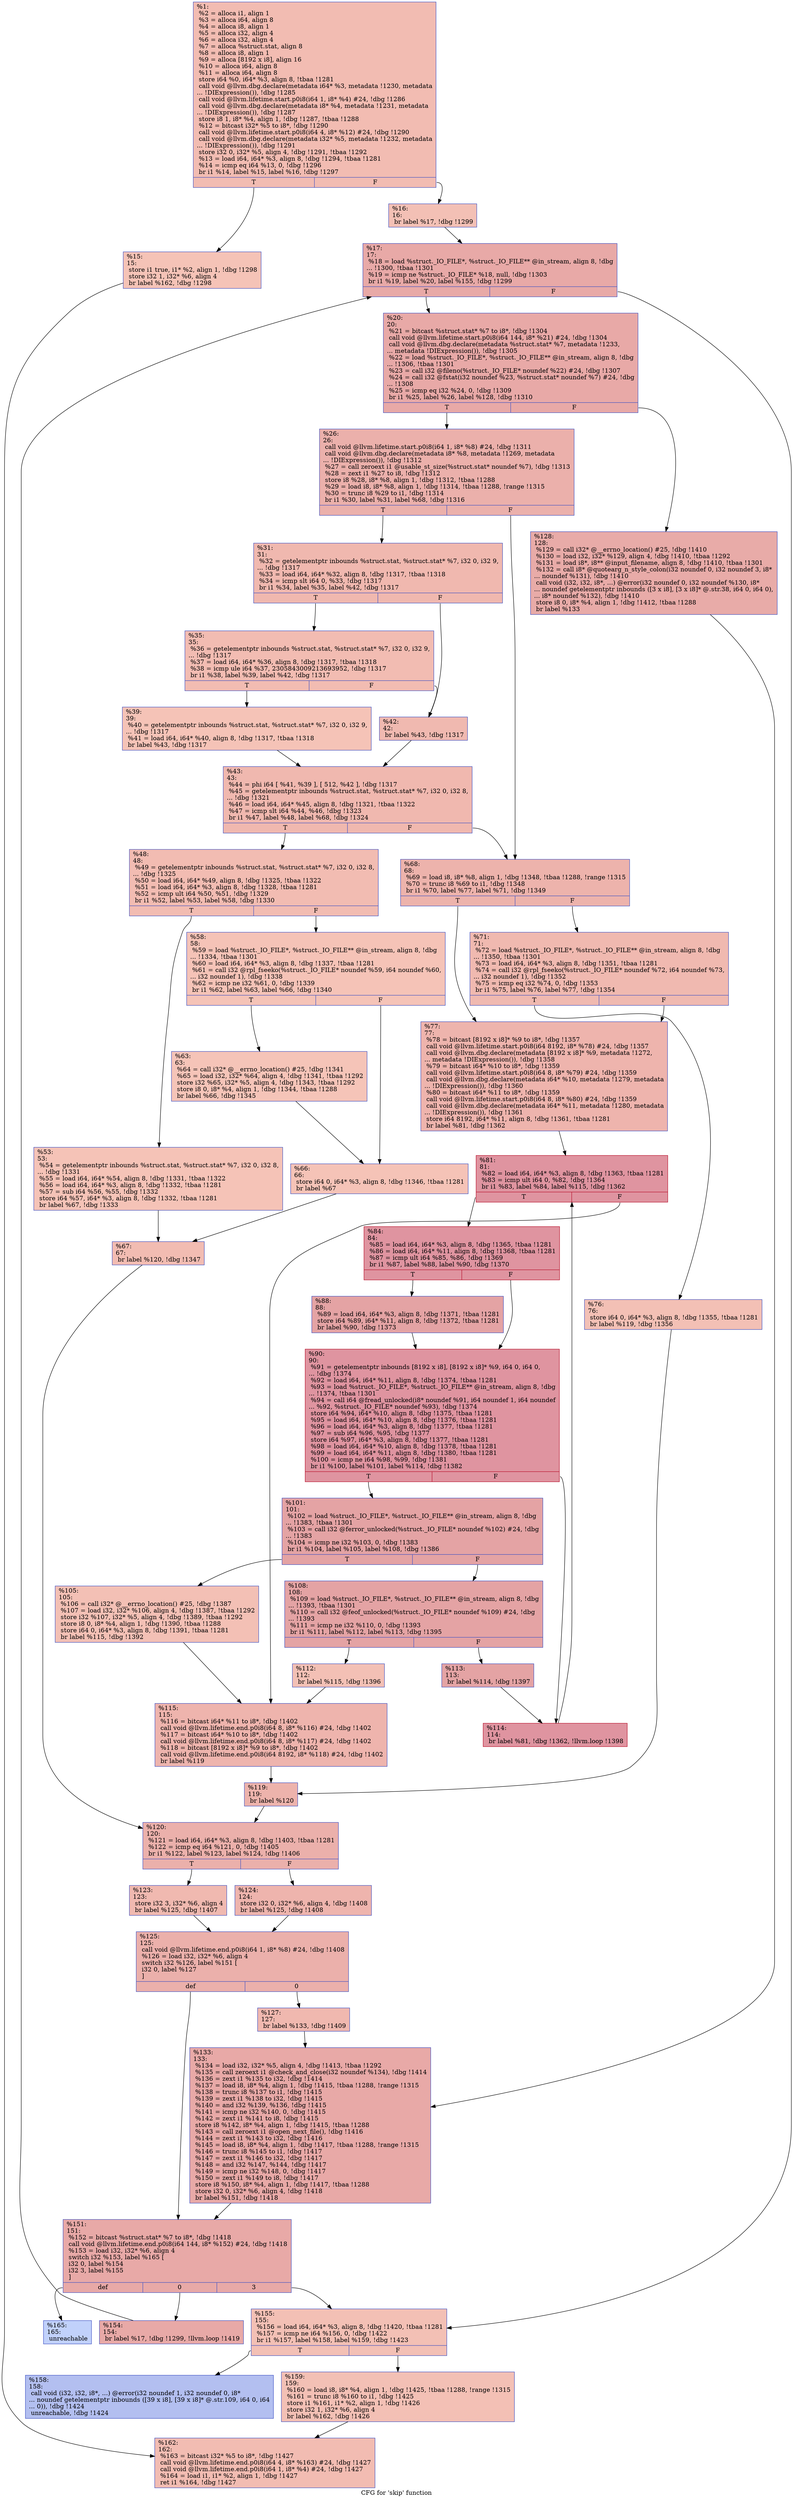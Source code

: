 digraph "CFG for 'skip' function" {
	label="CFG for 'skip' function";

	Node0x9af560 [shape=record,color="#3d50c3ff", style=filled, fillcolor="#e1675170",label="{%1:\l  %2 = alloca i1, align 1\l  %3 = alloca i64, align 8\l  %4 = alloca i8, align 1\l  %5 = alloca i32, align 4\l  %6 = alloca i32, align 4\l  %7 = alloca %struct.stat, align 8\l  %8 = alloca i8, align 1\l  %9 = alloca [8192 x i8], align 16\l  %10 = alloca i64, align 8\l  %11 = alloca i64, align 8\l  store i64 %0, i64* %3, align 8, !tbaa !1281\l  call void @llvm.dbg.declare(metadata i64* %3, metadata !1230, metadata\l... !DIExpression()), !dbg !1285\l  call void @llvm.lifetime.start.p0i8(i64 1, i8* %4) #24, !dbg !1286\l  call void @llvm.dbg.declare(metadata i8* %4, metadata !1231, metadata\l... !DIExpression()), !dbg !1287\l  store i8 1, i8* %4, align 1, !dbg !1287, !tbaa !1288\l  %12 = bitcast i32* %5 to i8*, !dbg !1290\l  call void @llvm.lifetime.start.p0i8(i64 4, i8* %12) #24, !dbg !1290\l  call void @llvm.dbg.declare(metadata i32* %5, metadata !1232, metadata\l... !DIExpression()), !dbg !1291\l  store i32 0, i32* %5, align 4, !dbg !1291, !tbaa !1292\l  %13 = load i64, i64* %3, align 8, !dbg !1294, !tbaa !1281\l  %14 = icmp eq i64 %13, 0, !dbg !1296\l  br i1 %14, label %15, label %16, !dbg !1297\l|{<s0>T|<s1>F}}"];
	Node0x9af560:s0 -> Node0x9824c0;
	Node0x9af560:s1 -> Node0x982510;
	Node0x9824c0 [shape=record,color="#3d50c3ff", style=filled, fillcolor="#e8765c70",label="{%15:\l15:                                               \l  store i1 true, i1* %2, align 1, !dbg !1298\l  store i32 1, i32* %6, align 4\l  br label %162, !dbg !1298\l}"];
	Node0x9824c0 -> Node0x983280;
	Node0x982510 [shape=record,color="#3d50c3ff", style=filled, fillcolor="#e5705870",label="{%16:\l16:                                               \l  br label %17, !dbg !1299\l}"];
	Node0x982510 -> Node0x982560;
	Node0x982560 [shape=record,color="#3d50c3ff", style=filled, fillcolor="#ca3b3770",label="{%17:\l17:                                               \l  %18 = load %struct._IO_FILE*, %struct._IO_FILE** @in_stream, align 8, !dbg\l... !1300, !tbaa !1301\l  %19 = icmp ne %struct._IO_FILE* %18, null, !dbg !1303\l  br i1 %19, label %20, label %155, !dbg !1299\l|{<s0>T|<s1>F}}"];
	Node0x982560:s0 -> Node0x9825b0;
	Node0x982560:s1 -> Node0x983190;
	Node0x9825b0 [shape=record,color="#3d50c3ff", style=filled, fillcolor="#ca3b3770",label="{%20:\l20:                                               \l  %21 = bitcast %struct.stat* %7 to i8*, !dbg !1304\l  call void @llvm.lifetime.start.p0i8(i64 144, i8* %21) #24, !dbg !1304\l  call void @llvm.dbg.declare(metadata %struct.stat* %7, metadata !1233,\l... metadata !DIExpression()), !dbg !1305\l  %22 = load %struct._IO_FILE*, %struct._IO_FILE** @in_stream, align 8, !dbg\l... !1306, !tbaa !1301\l  %23 = call i32 @fileno(%struct._IO_FILE* noundef %22) #24, !dbg !1307\l  %24 = call i32 @fstat(i32 noundef %23, %struct.stat* noundef %7) #24, !dbg\l... !1308\l  %25 = icmp eq i32 %24, 0, !dbg !1309\l  br i1 %25, label %26, label %128, !dbg !1310\l|{<s0>T|<s1>F}}"];
	Node0x9825b0:s0 -> Node0x982600;
	Node0x9825b0:s1 -> Node0x983050;
	Node0x982600 [shape=record,color="#3d50c3ff", style=filled, fillcolor="#d24b4070",label="{%26:\l26:                                               \l  call void @llvm.lifetime.start.p0i8(i64 1, i8* %8) #24, !dbg !1311\l  call void @llvm.dbg.declare(metadata i8* %8, metadata !1269, metadata\l... !DIExpression()), !dbg !1312\l  %27 = call zeroext i1 @usable_st_size(%struct.stat* noundef %7), !dbg !1313\l  %28 = zext i1 %27 to i8, !dbg !1312\l  store i8 %28, i8* %8, align 1, !dbg !1312, !tbaa !1288\l  %29 = load i8, i8* %8, align 1, !dbg !1314, !tbaa !1288, !range !1315\l  %30 = trunc i8 %29 to i1, !dbg !1314\l  br i1 %30, label %31, label %68, !dbg !1316\l|{<s0>T|<s1>F}}"];
	Node0x982600:s0 -> Node0x982650;
	Node0x982600:s1 -> Node0x9829c0;
	Node0x982650 [shape=record,color="#3d50c3ff", style=filled, fillcolor="#dc5d4a70",label="{%31:\l31:                                               \l  %32 = getelementptr inbounds %struct.stat, %struct.stat* %7, i32 0, i32 9,\l... !dbg !1317\l  %33 = load i64, i64* %32, align 8, !dbg !1317, !tbaa !1318\l  %34 = icmp slt i64 0, %33, !dbg !1317\l  br i1 %34, label %35, label %42, !dbg !1317\l|{<s0>T|<s1>F}}"];
	Node0x982650:s0 -> Node0x9826a0;
	Node0x982650:s1 -> Node0x982740;
	Node0x9826a0 [shape=record,color="#3d50c3ff", style=filled, fillcolor="#e1675170",label="{%35:\l35:                                               \l  %36 = getelementptr inbounds %struct.stat, %struct.stat* %7, i32 0, i32 9,\l... !dbg !1317\l  %37 = load i64, i64* %36, align 8, !dbg !1317, !tbaa !1318\l  %38 = icmp ule i64 %37, 2305843009213693952, !dbg !1317\l  br i1 %38, label %39, label %42, !dbg !1317\l|{<s0>T|<s1>F}}"];
	Node0x9826a0:s0 -> Node0x9826f0;
	Node0x9826a0:s1 -> Node0x982740;
	Node0x9826f0 [shape=record,color="#3d50c3ff", style=filled, fillcolor="#e8765c70",label="{%39:\l39:                                               \l  %40 = getelementptr inbounds %struct.stat, %struct.stat* %7, i32 0, i32 9,\l... !dbg !1317\l  %41 = load i64, i64* %40, align 8, !dbg !1317, !tbaa !1318\l  br label %43, !dbg !1317\l}"];
	Node0x9826f0 -> Node0x982790;
	Node0x982740 [shape=record,color="#3d50c3ff", style=filled, fillcolor="#de614d70",label="{%42:\l42:                                               \l  br label %43, !dbg !1317\l}"];
	Node0x982740 -> Node0x982790;
	Node0x982790 [shape=record,color="#3d50c3ff", style=filled, fillcolor="#dc5d4a70",label="{%43:\l43:                                               \l  %44 = phi i64 [ %41, %39 ], [ 512, %42 ], !dbg !1317\l  %45 = getelementptr inbounds %struct.stat, %struct.stat* %7, i32 0, i32 8,\l... !dbg !1321\l  %46 = load i64, i64* %45, align 8, !dbg !1321, !tbaa !1322\l  %47 = icmp slt i64 %44, %46, !dbg !1323\l  br i1 %47, label %48, label %68, !dbg !1324\l|{<s0>T|<s1>F}}"];
	Node0x982790:s0 -> Node0x9827e0;
	Node0x982790:s1 -> Node0x9829c0;
	Node0x9827e0 [shape=record,color="#3d50c3ff", style=filled, fillcolor="#e1675170",label="{%48:\l48:                                               \l  %49 = getelementptr inbounds %struct.stat, %struct.stat* %7, i32 0, i32 8,\l... !dbg !1325\l  %50 = load i64, i64* %49, align 8, !dbg !1325, !tbaa !1322\l  %51 = load i64, i64* %3, align 8, !dbg !1328, !tbaa !1281\l  %52 = icmp ult i64 %50, %51, !dbg !1329\l  br i1 %52, label %53, label %58, !dbg !1330\l|{<s0>T|<s1>F}}"];
	Node0x9827e0:s0 -> Node0x982830;
	Node0x9827e0:s1 -> Node0x982880;
	Node0x982830 [shape=record,color="#3d50c3ff", style=filled, fillcolor="#e8765c70",label="{%53:\l53:                                               \l  %54 = getelementptr inbounds %struct.stat, %struct.stat* %7, i32 0, i32 8,\l... !dbg !1331\l  %55 = load i64, i64* %54, align 8, !dbg !1331, !tbaa !1322\l  %56 = load i64, i64* %3, align 8, !dbg !1332, !tbaa !1281\l  %57 = sub i64 %56, %55, !dbg !1332\l  store i64 %57, i64* %3, align 8, !dbg !1332, !tbaa !1281\l  br label %67, !dbg !1333\l}"];
	Node0x982830 -> Node0x982970;
	Node0x982880 [shape=record,color="#3d50c3ff", style=filled, fillcolor="#e8765c70",label="{%58:\l58:                                               \l  %59 = load %struct._IO_FILE*, %struct._IO_FILE** @in_stream, align 8, !dbg\l... !1334, !tbaa !1301\l  %60 = load i64, i64* %3, align 8, !dbg !1337, !tbaa !1281\l  %61 = call i32 @rpl_fseeko(%struct._IO_FILE* noundef %59, i64 noundef %60,\l... i32 noundef 1), !dbg !1338\l  %62 = icmp ne i32 %61, 0, !dbg !1339\l  br i1 %62, label %63, label %66, !dbg !1340\l|{<s0>T|<s1>F}}"];
	Node0x982880:s0 -> Node0x9828d0;
	Node0x982880:s1 -> Node0x982920;
	Node0x9828d0 [shape=record,color="#3d50c3ff", style=filled, fillcolor="#e97a5f70",label="{%63:\l63:                                               \l  %64 = call i32* @__errno_location() #25, !dbg !1341\l  %65 = load i32, i32* %64, align 4, !dbg !1341, !tbaa !1292\l  store i32 %65, i32* %5, align 4, !dbg !1343, !tbaa !1292\l  store i8 0, i8* %4, align 1, !dbg !1344, !tbaa !1288\l  br label %66, !dbg !1345\l}"];
	Node0x9828d0 -> Node0x982920;
	Node0x982920 [shape=record,color="#3d50c3ff", style=filled, fillcolor="#e8765c70",label="{%66:\l66:                                               \l  store i64 0, i64* %3, align 8, !dbg !1346, !tbaa !1281\l  br label %67\l}"];
	Node0x982920 -> Node0x982970;
	Node0x982970 [shape=record,color="#3d50c3ff", style=filled, fillcolor="#e1675170",label="{%67:\l67:                                               \l  br label %120, !dbg !1347\l}"];
	Node0x982970 -> Node0x982ec0;
	Node0x9829c0 [shape=record,color="#3d50c3ff", style=filled, fillcolor="#d6524470",label="{%68:\l68:                                               \l  %69 = load i8, i8* %8, align 1, !dbg !1348, !tbaa !1288, !range !1315\l  %70 = trunc i8 %69 to i1, !dbg !1348\l  br i1 %70, label %77, label %71, !dbg !1349\l|{<s0>T|<s1>F}}"];
	Node0x9829c0:s0 -> Node0x982ab0;
	Node0x9829c0:s1 -> Node0x982a10;
	Node0x982a10 [shape=record,color="#3d50c3ff", style=filled, fillcolor="#de614d70",label="{%71:\l71:                                               \l  %72 = load %struct._IO_FILE*, %struct._IO_FILE** @in_stream, align 8, !dbg\l... !1350, !tbaa !1301\l  %73 = load i64, i64* %3, align 8, !dbg !1351, !tbaa !1281\l  %74 = call i32 @rpl_fseeko(%struct._IO_FILE* noundef %72, i64 noundef %73,\l... i32 noundef 1), !dbg !1352\l  %75 = icmp eq i32 %74, 0, !dbg !1353\l  br i1 %75, label %76, label %77, !dbg !1354\l|{<s0>T|<s1>F}}"];
	Node0x982a10:s0 -> Node0x982a60;
	Node0x982a10:s1 -> Node0x982ab0;
	Node0x982a60 [shape=record,color="#3d50c3ff", style=filled, fillcolor="#e5705870",label="{%76:\l76:                                               \l  store i64 0, i64* %3, align 8, !dbg !1355, !tbaa !1281\l  br label %119, !dbg !1356\l}"];
	Node0x982a60 -> Node0x982e70;
	Node0x982ab0 [shape=record,color="#3d50c3ff", style=filled, fillcolor="#d8564670",label="{%77:\l77:                                               \l  %78 = bitcast [8192 x i8]* %9 to i8*, !dbg !1357\l  call void @llvm.lifetime.start.p0i8(i64 8192, i8* %78) #24, !dbg !1357\l  call void @llvm.dbg.declare(metadata [8192 x i8]* %9, metadata !1272,\l... metadata !DIExpression()), !dbg !1358\l  %79 = bitcast i64* %10 to i8*, !dbg !1359\l  call void @llvm.lifetime.start.p0i8(i64 8, i8* %79) #24, !dbg !1359\l  call void @llvm.dbg.declare(metadata i64* %10, metadata !1279, metadata\l... !DIExpression()), !dbg !1360\l  %80 = bitcast i64* %11 to i8*, !dbg !1359\l  call void @llvm.lifetime.start.p0i8(i64 8, i8* %80) #24, !dbg !1359\l  call void @llvm.dbg.declare(metadata i64* %11, metadata !1280, metadata\l... !DIExpression()), !dbg !1361\l  store i64 8192, i64* %11, align 8, !dbg !1361, !tbaa !1281\l  br label %81, !dbg !1362\l}"];
	Node0x982ab0 -> Node0x982b00;
	Node0x982b00 [shape=record,color="#b70d28ff", style=filled, fillcolor="#b70d2870",label="{%81:\l81:                                               \l  %82 = load i64, i64* %3, align 8, !dbg !1363, !tbaa !1281\l  %83 = icmp ult i64 0, %82, !dbg !1364\l  br i1 %83, label %84, label %115, !dbg !1362\l|{<s0>T|<s1>F}}"];
	Node0x982b00:s0 -> Node0x982b50;
	Node0x982b00:s1 -> Node0x982e20;
	Node0x982b50 [shape=record,color="#b70d28ff", style=filled, fillcolor="#b70d2870",label="{%84:\l84:                                               \l  %85 = load i64, i64* %3, align 8, !dbg !1365, !tbaa !1281\l  %86 = load i64, i64* %11, align 8, !dbg !1368, !tbaa !1281\l  %87 = icmp ult i64 %85, %86, !dbg !1369\l  br i1 %87, label %88, label %90, !dbg !1370\l|{<s0>T|<s1>F}}"];
	Node0x982b50:s0 -> Node0x982ba0;
	Node0x982b50:s1 -> Node0x982bf0;
	Node0x982ba0 [shape=record,color="#3d50c3ff", style=filled, fillcolor="#c32e3170",label="{%88:\l88:                                               \l  %89 = load i64, i64* %3, align 8, !dbg !1371, !tbaa !1281\l  store i64 %89, i64* %11, align 8, !dbg !1372, !tbaa !1281\l  br label %90, !dbg !1373\l}"];
	Node0x982ba0 -> Node0x982bf0;
	Node0x982bf0 [shape=record,color="#b70d28ff", style=filled, fillcolor="#b70d2870",label="{%90:\l90:                                               \l  %91 = getelementptr inbounds [8192 x i8], [8192 x i8]* %9, i64 0, i64 0,\l... !dbg !1374\l  %92 = load i64, i64* %11, align 8, !dbg !1374, !tbaa !1281\l  %93 = load %struct._IO_FILE*, %struct._IO_FILE** @in_stream, align 8, !dbg\l... !1374, !tbaa !1301\l  %94 = call i64 @fread_unlocked(i8* noundef %91, i64 noundef 1, i64 noundef\l... %92, %struct._IO_FILE* noundef %93), !dbg !1374\l  store i64 %94, i64* %10, align 8, !dbg !1375, !tbaa !1281\l  %95 = load i64, i64* %10, align 8, !dbg !1376, !tbaa !1281\l  %96 = load i64, i64* %3, align 8, !dbg !1377, !tbaa !1281\l  %97 = sub i64 %96, %95, !dbg !1377\l  store i64 %97, i64* %3, align 8, !dbg !1377, !tbaa !1281\l  %98 = load i64, i64* %10, align 8, !dbg !1378, !tbaa !1281\l  %99 = load i64, i64* %11, align 8, !dbg !1380, !tbaa !1281\l  %100 = icmp ne i64 %98, %99, !dbg !1381\l  br i1 %100, label %101, label %114, !dbg !1382\l|{<s0>T|<s1>F}}"];
	Node0x982bf0:s0 -> Node0x982c40;
	Node0x982bf0:s1 -> Node0x982dd0;
	Node0x982c40 [shape=record,color="#3d50c3ff", style=filled, fillcolor="#c32e3170",label="{%101:\l101:                                              \l  %102 = load %struct._IO_FILE*, %struct._IO_FILE** @in_stream, align 8, !dbg\l... !1383, !tbaa !1301\l  %103 = call i32 @ferror_unlocked(%struct._IO_FILE* noundef %102) #24, !dbg\l... !1383\l  %104 = icmp ne i32 %103, 0, !dbg !1383\l  br i1 %104, label %105, label %108, !dbg !1386\l|{<s0>T|<s1>F}}"];
	Node0x982c40:s0 -> Node0x982c90;
	Node0x982c40:s1 -> Node0x982ce0;
	Node0x982c90 [shape=record,color="#3d50c3ff", style=filled, fillcolor="#e5705870",label="{%105:\l105:                                              \l  %106 = call i32* @__errno_location() #25, !dbg !1387\l  %107 = load i32, i32* %106, align 4, !dbg !1387, !tbaa !1292\l  store i32 %107, i32* %5, align 4, !dbg !1389, !tbaa !1292\l  store i8 0, i8* %4, align 1, !dbg !1390, !tbaa !1288\l  store i64 0, i64* %3, align 8, !dbg !1391, !tbaa !1281\l  br label %115, !dbg !1392\l}"];
	Node0x982c90 -> Node0x982e20;
	Node0x982ce0 [shape=record,color="#3d50c3ff", style=filled, fillcolor="#c32e3170",label="{%108:\l108:                                              \l  %109 = load %struct._IO_FILE*, %struct._IO_FILE** @in_stream, align 8, !dbg\l... !1393, !tbaa !1301\l  %110 = call i32 @feof_unlocked(%struct._IO_FILE* noundef %109) #24, !dbg\l... !1393\l  %111 = icmp ne i32 %110, 0, !dbg !1393\l  br i1 %111, label %112, label %113, !dbg !1395\l|{<s0>T|<s1>F}}"];
	Node0x982ce0:s0 -> Node0x982d30;
	Node0x982ce0:s1 -> Node0x982d80;
	Node0x982d30 [shape=record,color="#3d50c3ff", style=filled, fillcolor="#e5705870",label="{%112:\l112:                                              \l  br label %115, !dbg !1396\l}"];
	Node0x982d30 -> Node0x982e20;
	Node0x982d80 [shape=record,color="#3d50c3ff", style=filled, fillcolor="#c32e3170",label="{%113:\l113:                                              \l  br label %114, !dbg !1397\l}"];
	Node0x982d80 -> Node0x982dd0;
	Node0x982dd0 [shape=record,color="#b70d28ff", style=filled, fillcolor="#b70d2870",label="{%114:\l114:                                              \l  br label %81, !dbg !1362, !llvm.loop !1398\l}"];
	Node0x982dd0 -> Node0x982b00;
	Node0x982e20 [shape=record,color="#3d50c3ff", style=filled, fillcolor="#d8564670",label="{%115:\l115:                                              \l  %116 = bitcast i64* %11 to i8*, !dbg !1402\l  call void @llvm.lifetime.end.p0i8(i64 8, i8* %116) #24, !dbg !1402\l  %117 = bitcast i64* %10 to i8*, !dbg !1402\l  call void @llvm.lifetime.end.p0i8(i64 8, i8* %117) #24, !dbg !1402\l  %118 = bitcast [8192 x i8]* %9 to i8*, !dbg !1402\l  call void @llvm.lifetime.end.p0i8(i64 8192, i8* %118) #24, !dbg !1402\l  br label %119\l}"];
	Node0x982e20 -> Node0x982e70;
	Node0x982e70 [shape=record,color="#3d50c3ff", style=filled, fillcolor="#d6524470",label="{%119:\l119:                                              \l  br label %120\l}"];
	Node0x982e70 -> Node0x982ec0;
	Node0x982ec0 [shape=record,color="#3d50c3ff", style=filled, fillcolor="#d24b4070",label="{%120:\l120:                                              \l  %121 = load i64, i64* %3, align 8, !dbg !1403, !tbaa !1281\l  %122 = icmp eq i64 %121, 0, !dbg !1405\l  br i1 %122, label %123, label %124, !dbg !1406\l|{<s0>T|<s1>F}}"];
	Node0x982ec0:s0 -> Node0x982f10;
	Node0x982ec0:s1 -> Node0x982f60;
	Node0x982f10 [shape=record,color="#3d50c3ff", style=filled, fillcolor="#de614d70",label="{%123:\l123:                                              \l  store i32 3, i32* %6, align 4\l  br label %125, !dbg !1407\l}"];
	Node0x982f10 -> Node0x982fb0;
	Node0x982f60 [shape=record,color="#3d50c3ff", style=filled, fillcolor="#d8564670",label="{%124:\l124:                                              \l  store i32 0, i32* %6, align 4, !dbg !1408\l  br label %125, !dbg !1408\l}"];
	Node0x982f60 -> Node0x982fb0;
	Node0x982fb0 [shape=record,color="#3d50c3ff", style=filled, fillcolor="#d24b4070",label="{%125:\l125:                                              \l  call void @llvm.lifetime.end.p0i8(i64 1, i8* %8) #24, !dbg !1408\l  %126 = load i32, i32* %6, align 4\l  switch i32 %126, label %151 [\l    i32 0, label %127\l  ]\l|{<s0>def|<s1>0}}"];
	Node0x982fb0:s0 -> Node0x9830f0;
	Node0x982fb0:s1 -> Node0x983000;
	Node0x983000 [shape=record,color="#3d50c3ff", style=filled, fillcolor="#dc5d4a70",label="{%127:\l127:                                              \l  br label %133, !dbg !1409\l}"];
	Node0x983000 -> Node0x9830a0;
	Node0x983050 [shape=record,color="#3d50c3ff", style=filled, fillcolor="#cc403a70",label="{%128:\l128:                                              \l  %129 = call i32* @__errno_location() #25, !dbg !1410\l  %130 = load i32, i32* %129, align 4, !dbg !1410, !tbaa !1292\l  %131 = load i8*, i8** @input_filename, align 8, !dbg !1410, !tbaa !1301\l  %132 = call i8* @quotearg_n_style_colon(i32 noundef 0, i32 noundef 3, i8*\l... noundef %131), !dbg !1410\l  call void (i32, i32, i8*, ...) @error(i32 noundef 0, i32 noundef %130, i8*\l... noundef getelementptr inbounds ([3 x i8], [3 x i8]* @.str.38, i64 0, i64 0),\l... i8* noundef %132), !dbg !1410\l  store i8 0, i8* %4, align 1, !dbg !1412, !tbaa !1288\l  br label %133\l}"];
	Node0x983050 -> Node0x9830a0;
	Node0x9830a0 [shape=record,color="#3d50c3ff", style=filled, fillcolor="#ca3b3770",label="{%133:\l133:                                              \l  %134 = load i32, i32* %5, align 4, !dbg !1413, !tbaa !1292\l  %135 = call zeroext i1 @check_and_close(i32 noundef %134), !dbg !1414\l  %136 = zext i1 %135 to i32, !dbg !1414\l  %137 = load i8, i8* %4, align 1, !dbg !1415, !tbaa !1288, !range !1315\l  %138 = trunc i8 %137 to i1, !dbg !1415\l  %139 = zext i1 %138 to i32, !dbg !1415\l  %140 = and i32 %139, %136, !dbg !1415\l  %141 = icmp ne i32 %140, 0, !dbg !1415\l  %142 = zext i1 %141 to i8, !dbg !1415\l  store i8 %142, i8* %4, align 1, !dbg !1415, !tbaa !1288\l  %143 = call zeroext i1 @open_next_file(), !dbg !1416\l  %144 = zext i1 %143 to i32, !dbg !1416\l  %145 = load i8, i8* %4, align 1, !dbg !1417, !tbaa !1288, !range !1315\l  %146 = trunc i8 %145 to i1, !dbg !1417\l  %147 = zext i1 %146 to i32, !dbg !1417\l  %148 = and i32 %147, %144, !dbg !1417\l  %149 = icmp ne i32 %148, 0, !dbg !1417\l  %150 = zext i1 %149 to i8, !dbg !1417\l  store i8 %150, i8* %4, align 1, !dbg !1417, !tbaa !1288\l  store i32 0, i32* %6, align 4, !dbg !1418\l  br label %151, !dbg !1418\l}"];
	Node0x9830a0 -> Node0x9830f0;
	Node0x9830f0 [shape=record,color="#3d50c3ff", style=filled, fillcolor="#ca3b3770",label="{%151:\l151:                                              \l  %152 = bitcast %struct.stat* %7 to i8*, !dbg !1418\l  call void @llvm.lifetime.end.p0i8(i64 144, i8* %152) #24, !dbg !1418\l  %153 = load i32, i32* %6, align 4\l  switch i32 %153, label %165 [\l    i32 0, label %154\l    i32 3, label %155\l  ]\l|{<s0>def|<s1>0|<s2>3}}"];
	Node0x9830f0:s0 -> Node0x9832d0;
	Node0x9830f0:s1 -> Node0x983140;
	Node0x9830f0:s2 -> Node0x983190;
	Node0x983140 [shape=record,color="#3d50c3ff", style=filled, fillcolor="#ca3b3770",label="{%154:\l154:                                              \l  br label %17, !dbg !1299, !llvm.loop !1419\l}"];
	Node0x983140 -> Node0x982560;
	Node0x983190 [shape=record,color="#3d50c3ff", style=filled, fillcolor="#e5705870",label="{%155:\l155:                                              \l  %156 = load i64, i64* %3, align 8, !dbg !1420, !tbaa !1281\l  %157 = icmp ne i64 %156, 0, !dbg !1422\l  br i1 %157, label %158, label %159, !dbg !1423\l|{<s0>T|<s1>F}}"];
	Node0x983190:s0 -> Node0x9831e0;
	Node0x983190:s1 -> Node0x983230;
	Node0x9831e0 [shape=record,color="#3d50c3ff", style=filled, fillcolor="#536edd70",label="{%158:\l158:                                              \l  call void (i32, i32, i8*, ...) @error(i32 noundef 1, i32 noundef 0, i8*\l... noundef getelementptr inbounds ([39 x i8], [39 x i8]* @.str.109, i64 0, i64\l... 0)), !dbg !1424\l  unreachable, !dbg !1424\l}"];
	Node0x983230 [shape=record,color="#3d50c3ff", style=filled, fillcolor="#e5705870",label="{%159:\l159:                                              \l  %160 = load i8, i8* %4, align 1, !dbg !1425, !tbaa !1288, !range !1315\l  %161 = trunc i8 %160 to i1, !dbg !1425\l  store i1 %161, i1* %2, align 1, !dbg !1426\l  store i32 1, i32* %6, align 4\l  br label %162, !dbg !1426\l}"];
	Node0x983230 -> Node0x983280;
	Node0x983280 [shape=record,color="#3d50c3ff", style=filled, fillcolor="#e1675170",label="{%162:\l162:                                              \l  %163 = bitcast i32* %5 to i8*, !dbg !1427\l  call void @llvm.lifetime.end.p0i8(i64 4, i8* %163) #24, !dbg !1427\l  call void @llvm.lifetime.end.p0i8(i64 1, i8* %4) #24, !dbg !1427\l  %164 = load i1, i1* %2, align 1, !dbg !1427\l  ret i1 %164, !dbg !1427\l}"];
	Node0x9832d0 [shape=record,color="#3d50c3ff", style=filled, fillcolor="#7396f570",label="{%165:\l165:                                              \l  unreachable\l}"];
}
